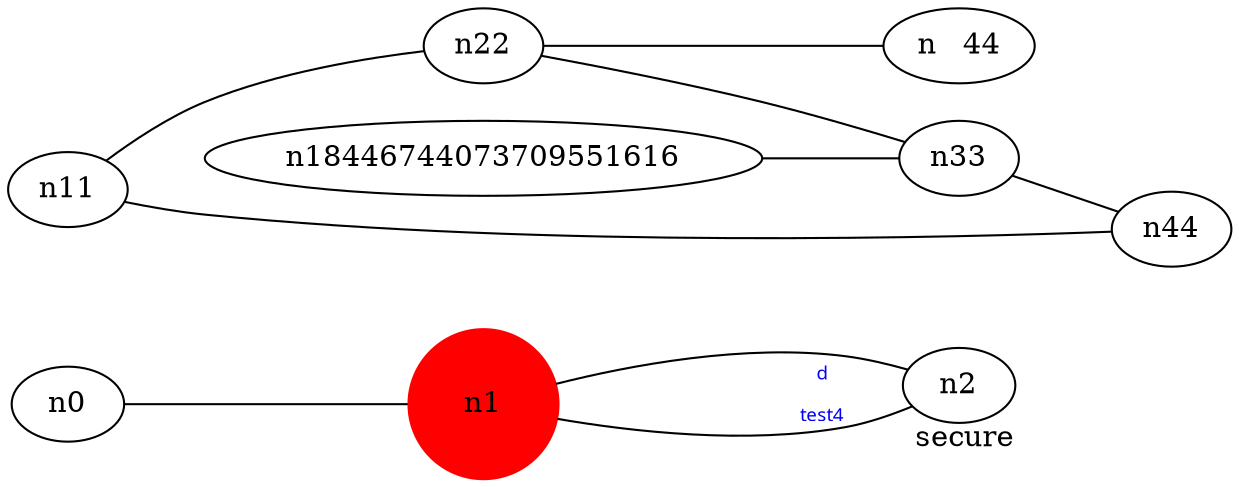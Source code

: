 graph test4 {
	rankdir=LR;
	fontcolor=blue; /* c127; c1; c0 -- c1 */
	n0 [styแle=dotted, fillcolor="#123456"]; // c2; c3; c2 -- c170141183460469231731󠀯687303715884105732
	n1 [height=1, width=1, color=red, style=filled];
	n2 [styl󠀹e=bold, xlabel="secure"];
	n0 -- n1 -- n2[style=d‪ashed];
	n1 -- n2 [fontname="comic sans", label="d\n\l\G", fontcolor=blue, fontsize=9];
	n11 -- n22;
	n18446744073709551616 -- n33;
	n11 -- n44;
	n22 -- n33;
	n22 -- nᅠ44;
	n33 -- n44;
}
